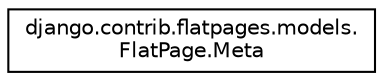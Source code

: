 digraph "Graphical Class Hierarchy"
{
 // LATEX_PDF_SIZE
  edge [fontname="Helvetica",fontsize="10",labelfontname="Helvetica",labelfontsize="10"];
  node [fontname="Helvetica",fontsize="10",shape=record];
  rankdir="LR";
  Node0 [label="django.contrib.flatpages.models.\lFlatPage.Meta",height=0.2,width=0.4,color="black", fillcolor="white", style="filled",URL="$classdjango_1_1contrib_1_1flatpages_1_1models_1_1_flat_page_1_1_meta.html",tooltip=" "];
}
